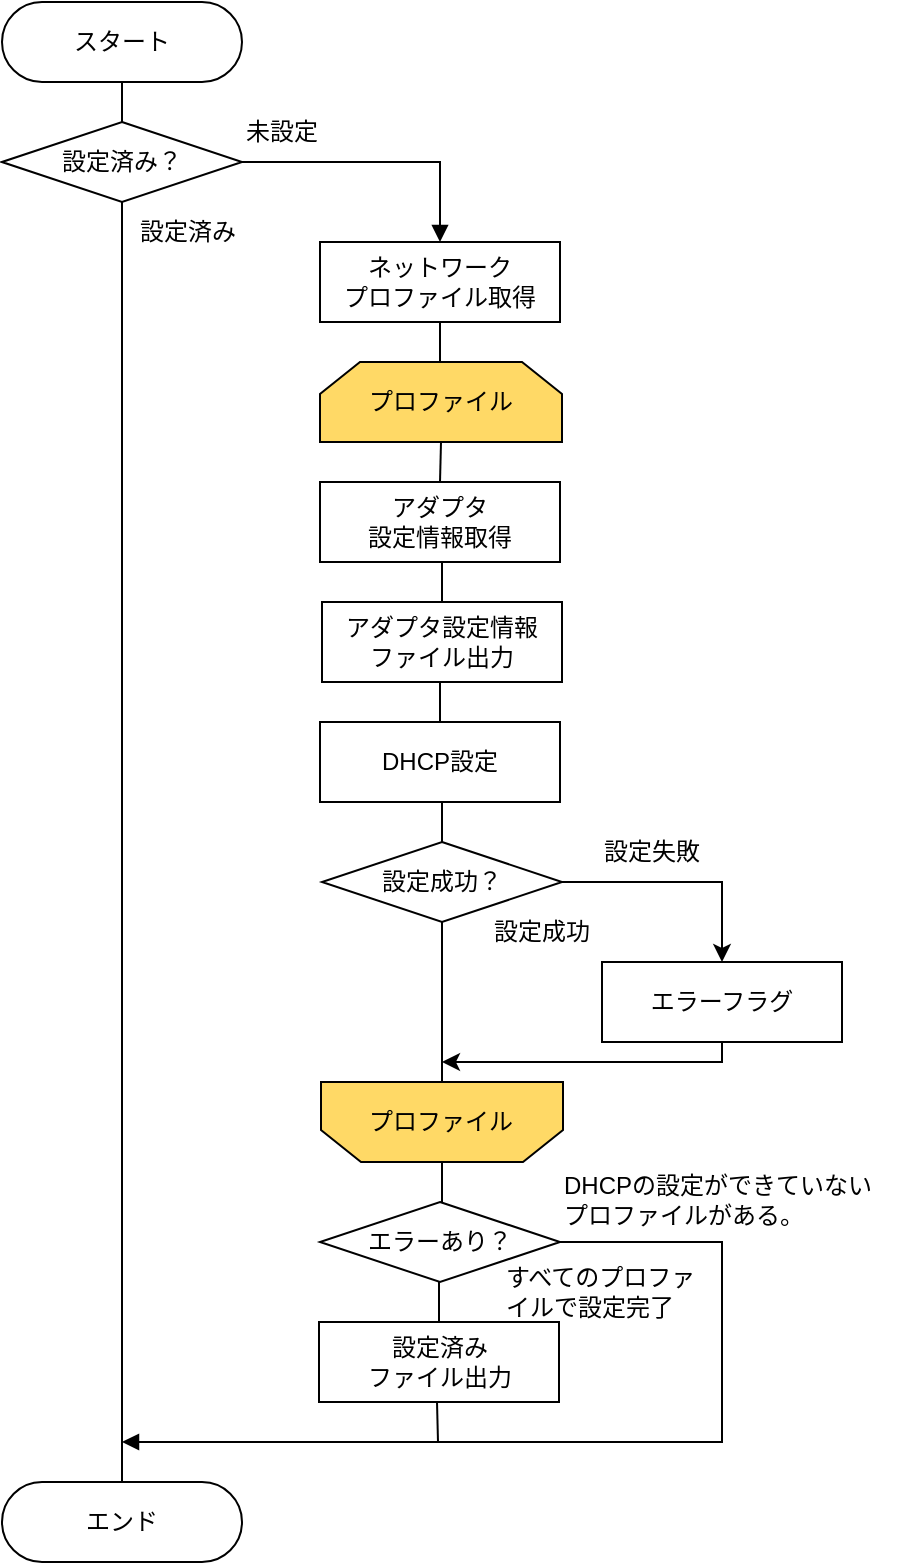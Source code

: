 <mxfile version="22.1.8" type="github">
  <diagram name="ページ1" id="wHj56v0oZ02i9ZqQ-0CH">
    <mxGraphModel dx="1175" dy="944" grid="1" gridSize="10" guides="1" tooltips="1" connect="1" arrows="0" fold="1" page="1" pageScale="1" pageWidth="827" pageHeight="1169" math="0" shadow="0">
      <root>
        <mxCell id="0" />
        <mxCell id="1" parent="0" />
        <mxCell id="VmGl2ix6Ah8uTbjQqr3t-12" style="edgeStyle=orthogonalEdgeStyle;rounded=0;orthogonalLoop=1;jettySize=auto;html=1;entryX=0.5;entryY=0;entryDx=0;entryDy=0;endArrow=none;endFill=0;exitX=0.5;exitY=1;exitDx=0;exitDy=0;" parent="1" source="VmGl2ix6Ah8uTbjQqr3t-27" target="VmGl2ix6Ah8uTbjQqr3t-23" edge="1">
          <mxGeometry relative="1" as="geometry">
            <mxPoint x="570" y="140" as="sourcePoint" />
          </mxGeometry>
        </mxCell>
        <mxCell id="VmGl2ix6Ah8uTbjQqr3t-1" value="スタート" style="rounded=1;whiteSpace=wrap;html=1;arcSize=50;" parent="1" vertex="1">
          <mxGeometry x="360" y="20" width="120" height="40" as="geometry" />
        </mxCell>
        <mxCell id="VmGl2ix6Ah8uTbjQqr3t-13" style="edgeStyle=orthogonalEdgeStyle;rounded=0;orthogonalLoop=1;jettySize=auto;html=1;entryX=0.5;entryY=0;entryDx=0;entryDy=0;endArrow=none;endFill=0;exitX=0.5;exitY=1;exitDx=0;exitDy=0;" parent="1" source="VmGl2ix6Ah8uTbjQqr3t-35" target="VmGl2ix6Ah8uTbjQqr3t-3" edge="1">
          <mxGeometry relative="1" as="geometry">
            <mxPoint x="579" y="320" as="sourcePoint" />
          </mxGeometry>
        </mxCell>
        <mxCell id="VmGl2ix6Ah8uTbjQqr3t-2" value="ネットワーク&lt;br&gt;プロファイル取得" style="rounded=0;whiteSpace=wrap;html=1;" parent="1" vertex="1">
          <mxGeometry x="519" y="140" width="120" height="40" as="geometry" />
        </mxCell>
        <mxCell id="VmGl2ix6Ah8uTbjQqr3t-14" style="edgeStyle=orthogonalEdgeStyle;rounded=0;orthogonalLoop=1;jettySize=auto;html=1;exitX=0.5;exitY=1;exitDx=0;exitDy=0;entryX=0.5;entryY=0;entryDx=0;entryDy=0;endArrow=none;endFill=0;" parent="1" source="VmGl2ix6Ah8uTbjQqr3t-3" target="VmGl2ix6Ah8uTbjQqr3t-4" edge="1">
          <mxGeometry relative="1" as="geometry" />
        </mxCell>
        <mxCell id="VmGl2ix6Ah8uTbjQqr3t-3" value="アダプタ設定情報&lt;br&gt;ファイル出力" style="rounded=0;whiteSpace=wrap;html=1;" parent="1" vertex="1">
          <mxGeometry x="520" y="320" width="120" height="40" as="geometry" />
        </mxCell>
        <mxCell id="VmGl2ix6Ah8uTbjQqr3t-4" value="DHCP設定" style="rounded=0;whiteSpace=wrap;html=1;" parent="1" vertex="1">
          <mxGeometry x="519" y="380" width="120" height="40" as="geometry" />
        </mxCell>
        <mxCell id="FzYucY_n1YHXEH_8yHVl-2" style="edgeStyle=orthogonalEdgeStyle;rounded=0;orthogonalLoop=1;jettySize=auto;html=1;exitX=0.5;exitY=1;exitDx=0;exitDy=0;entryX=0.5;entryY=1;entryDx=0;entryDy=0;endArrow=none;endFill=0;" edge="1" parent="1" source="VmGl2ix6Ah8uTbjQqr3t-6" target="VmGl2ix6Ah8uTbjQqr3t-38">
          <mxGeometry relative="1" as="geometry" />
        </mxCell>
        <mxCell id="FzYucY_n1YHXEH_8yHVl-4" style="edgeStyle=orthogonalEdgeStyle;rounded=0;orthogonalLoop=1;jettySize=auto;html=1;exitX=1;exitY=0.5;exitDx=0;exitDy=0;entryX=0.5;entryY=0;entryDx=0;entryDy=0;" edge="1" parent="1" source="VmGl2ix6Ah8uTbjQqr3t-6" target="FzYucY_n1YHXEH_8yHVl-1">
          <mxGeometry relative="1" as="geometry" />
        </mxCell>
        <mxCell id="VmGl2ix6Ah8uTbjQqr3t-6" value="設定成功？" style="rhombus;whiteSpace=wrap;html=1;" parent="1" vertex="1">
          <mxGeometry x="520" y="440" width="120" height="40" as="geometry" />
        </mxCell>
        <mxCell id="VmGl2ix6Ah8uTbjQqr3t-17" value="設定失敗" style="text;html=1;strokeColor=none;fillColor=none;align=center;verticalAlign=middle;whiteSpace=wrap;rounded=0;" parent="1" vertex="1">
          <mxGeometry x="640" y="430" width="90" height="30" as="geometry" />
        </mxCell>
        <mxCell id="VmGl2ix6Ah8uTbjQqr3t-25" style="edgeStyle=orthogonalEdgeStyle;rounded=0;orthogonalLoop=1;jettySize=auto;html=1;exitX=1;exitY=0.5;exitDx=0;exitDy=0;endArrow=block;endFill=1;" parent="1" source="VmGl2ix6Ah8uTbjQqr3t-47" edge="1">
          <mxGeometry relative="1" as="geometry">
            <mxPoint x="420" y="740" as="targetPoint" />
            <mxPoint x="719" y="760" as="sourcePoint" />
            <Array as="points">
              <mxPoint x="720" y="640" />
              <mxPoint x="720" y="740" />
            </Array>
          </mxGeometry>
        </mxCell>
        <mxCell id="VmGl2ix6Ah8uTbjQqr3t-20" value="設定済み&lt;br&gt;ファイル出力" style="rounded=0;whiteSpace=wrap;html=1;" parent="1" vertex="1">
          <mxGeometry x="518.5" y="680" width="120" height="40" as="geometry" />
        </mxCell>
        <mxCell id="VmGl2ix6Ah8uTbjQqr3t-23" value="エンド" style="rounded=1;whiteSpace=wrap;html=1;arcSize=50;" parent="1" vertex="1">
          <mxGeometry x="360" y="760" width="120" height="40" as="geometry" />
        </mxCell>
        <mxCell id="VmGl2ix6Ah8uTbjQqr3t-26" value="設定成功" style="text;html=1;strokeColor=none;fillColor=none;align=center;verticalAlign=middle;whiteSpace=wrap;rounded=0;" parent="1" vertex="1">
          <mxGeometry x="590" y="470" width="80" height="30" as="geometry" />
        </mxCell>
        <mxCell id="VmGl2ix6Ah8uTbjQqr3t-27" value="設定済み？" style="rhombus;whiteSpace=wrap;html=1;" parent="1" vertex="1">
          <mxGeometry x="360" y="80" width="120" height="40" as="geometry" />
        </mxCell>
        <mxCell id="VmGl2ix6Ah8uTbjQqr3t-28" style="edgeStyle=orthogonalEdgeStyle;rounded=0;orthogonalLoop=1;jettySize=auto;html=1;entryX=0.5;entryY=0;entryDx=0;entryDy=0;endArrow=none;endFill=0;" parent="1" source="VmGl2ix6Ah8uTbjQqr3t-1" target="VmGl2ix6Ah8uTbjQqr3t-27" edge="1">
          <mxGeometry relative="1" as="geometry">
            <mxPoint x="540" y="110" as="sourcePoint" />
            <mxPoint x="540" y="130" as="targetPoint" />
          </mxGeometry>
        </mxCell>
        <mxCell id="VmGl2ix6Ah8uTbjQqr3t-29" value="" style="endArrow=block;html=1;rounded=0;edgeStyle=orthogonalEdgeStyle;endFill=1;" parent="1" source="VmGl2ix6Ah8uTbjQqr3t-27" target="VmGl2ix6Ah8uTbjQqr3t-2" edge="1">
          <mxGeometry width="50" height="50" relative="1" as="geometry">
            <mxPoint x="480" y="100" as="sourcePoint" />
            <mxPoint x="560" y="140" as="targetPoint" />
          </mxGeometry>
        </mxCell>
        <mxCell id="VmGl2ix6Ah8uTbjQqr3t-30" value="未設定" style="text;html=1;strokeColor=none;fillColor=none;align=left;verticalAlign=middle;whiteSpace=wrap;rounded=0;" parent="1" vertex="1">
          <mxGeometry x="480" y="70" width="60" height="30" as="geometry" />
        </mxCell>
        <mxCell id="VmGl2ix6Ah8uTbjQqr3t-31" value="設定済み" style="text;html=1;strokeColor=none;fillColor=none;align=left;verticalAlign=middle;whiteSpace=wrap;rounded=0;" parent="1" vertex="1">
          <mxGeometry x="427" y="120" width="60" height="30" as="geometry" />
        </mxCell>
        <mxCell id="VmGl2ix6Ah8uTbjQqr3t-32" style="edgeStyle=orthogonalEdgeStyle;rounded=0;orthogonalLoop=1;jettySize=auto;html=1;exitX=0.5;exitY=1;exitDx=0;exitDy=0;endArrow=none;endFill=0;" parent="1" edge="1">
          <mxGeometry relative="1" as="geometry">
            <mxPoint x="577.5" y="720" as="sourcePoint" />
            <mxPoint x="578" y="740" as="targetPoint" />
          </mxGeometry>
        </mxCell>
        <mxCell id="VmGl2ix6Ah8uTbjQqr3t-50" style="edgeStyle=orthogonalEdgeStyle;rounded=0;orthogonalLoop=1;jettySize=auto;html=1;exitX=0.5;exitY=1;exitDx=0;exitDy=0;entryX=0.5;entryY=0;entryDx=0;entryDy=0;endArrow=none;endFill=0;" parent="1" source="VmGl2ix6Ah8uTbjQqr3t-33" target="VmGl2ix6Ah8uTbjQqr3t-35" edge="1">
          <mxGeometry relative="1" as="geometry" />
        </mxCell>
        <mxCell id="VmGl2ix6Ah8uTbjQqr3t-33" value="プロファイル" style="shape=loopLimit;whiteSpace=wrap;html=1;fillColor=#FFD966;" parent="1" vertex="1">
          <mxGeometry x="519" y="200" width="121" height="40" as="geometry" />
        </mxCell>
        <mxCell id="VmGl2ix6Ah8uTbjQqr3t-34" style="edgeStyle=orthogonalEdgeStyle;rounded=0;orthogonalLoop=1;jettySize=auto;html=1;endArrow=none;endFill=0;exitX=0.5;exitY=1;exitDx=0;exitDy=0;" parent="1" source="VmGl2ix6Ah8uTbjQqr3t-2" target="VmGl2ix6Ah8uTbjQqr3t-33" edge="1">
          <mxGeometry relative="1" as="geometry">
            <mxPoint x="579" y="170" as="sourcePoint" />
            <mxPoint x="580" y="200" as="targetPoint" />
          </mxGeometry>
        </mxCell>
        <mxCell id="VmGl2ix6Ah8uTbjQqr3t-35" value="アダプタ&lt;br&gt;設定情報取得" style="rounded=0;whiteSpace=wrap;html=1;" parent="1" vertex="1">
          <mxGeometry x="519" y="260" width="120" height="40" as="geometry" />
        </mxCell>
        <mxCell id="VmGl2ix6Ah8uTbjQqr3t-42" style="edgeStyle=orthogonalEdgeStyle;rounded=0;orthogonalLoop=1;jettySize=auto;html=1;exitX=0.5;exitY=1;exitDx=0;exitDy=0;entryX=0.5;entryY=0;entryDx=0;entryDy=0;endArrow=none;endFill=0;" parent="1" source="VmGl2ix6Ah8uTbjQqr3t-4" target="VmGl2ix6Ah8uTbjQqr3t-6" edge="1">
          <mxGeometry relative="1" as="geometry">
            <mxPoint x="579.5" y="600" as="sourcePoint" />
          </mxGeometry>
        </mxCell>
        <mxCell id="VmGl2ix6Ah8uTbjQqr3t-38" value="" style="shape=loopLimit;whiteSpace=wrap;html=1;rotation=-180;verticalAlign=middle;fillColor=#FFD966;" parent="1" vertex="1">
          <mxGeometry x="519.5" y="560" width="121" height="40" as="geometry" />
        </mxCell>
        <mxCell id="VmGl2ix6Ah8uTbjQqr3t-39" style="edgeStyle=orthogonalEdgeStyle;rounded=0;orthogonalLoop=1;jettySize=auto;html=1;endArrow=none;endFill=0;" parent="1" source="VmGl2ix6Ah8uTbjQqr3t-38" target="VmGl2ix6Ah8uTbjQqr3t-20" edge="1">
          <mxGeometry relative="1" as="geometry">
            <mxPoint x="579" y="620" as="sourcePoint" />
            <mxPoint x="579" y="640" as="targetPoint" />
          </mxGeometry>
        </mxCell>
        <mxCell id="VmGl2ix6Ah8uTbjQqr3t-46" value="プロファイル" style="text;html=1;strokeColor=none;fillColor=none;align=center;verticalAlign=middle;whiteSpace=wrap;rounded=0;" parent="1" vertex="1">
          <mxGeometry x="539" y="565" width="81" height="30" as="geometry" />
        </mxCell>
        <mxCell id="VmGl2ix6Ah8uTbjQqr3t-47" value="エラーあり？" style="rhombus;whiteSpace=wrap;html=1;" parent="1" vertex="1">
          <mxGeometry x="519" y="620" width="120" height="40" as="geometry" />
        </mxCell>
        <mxCell id="VmGl2ix6Ah8uTbjQqr3t-48" value="DHCPの設定ができていない&lt;br&gt;プロファイルがある。" style="text;html=1;strokeColor=none;fillColor=none;align=left;verticalAlign=middle;whiteSpace=wrap;rounded=0;" parent="1" vertex="1">
          <mxGeometry x="639" y="604" width="171" height="30" as="geometry" />
        </mxCell>
        <mxCell id="FzYucY_n1YHXEH_8yHVl-5" style="edgeStyle=orthogonalEdgeStyle;rounded=0;orthogonalLoop=1;jettySize=auto;html=1;exitX=0.5;exitY=1;exitDx=0;exitDy=0;" edge="1" parent="1" source="FzYucY_n1YHXEH_8yHVl-1">
          <mxGeometry relative="1" as="geometry">
            <mxPoint x="580" y="550" as="targetPoint" />
            <Array as="points">
              <mxPoint x="720" y="550" />
            </Array>
          </mxGeometry>
        </mxCell>
        <mxCell id="FzYucY_n1YHXEH_8yHVl-1" value="エラーフラグ" style="rounded=0;whiteSpace=wrap;html=1;" vertex="1" parent="1">
          <mxGeometry x="660" y="500" width="120" height="40" as="geometry" />
        </mxCell>
        <mxCell id="FzYucY_n1YHXEH_8yHVl-3" value="すべてのプロファイルで設定完了" style="text;html=1;strokeColor=none;fillColor=none;align=left;verticalAlign=middle;whiteSpace=wrap;rounded=0;" vertex="1" parent="1">
          <mxGeometry x="610" y="650" width="100" height="30" as="geometry" />
        </mxCell>
      </root>
    </mxGraphModel>
  </diagram>
</mxfile>
